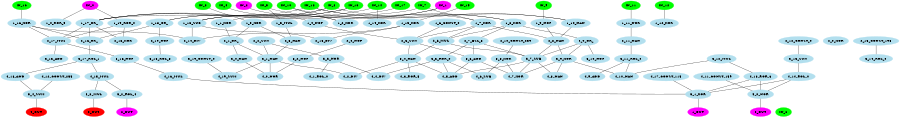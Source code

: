 digraph EACircuit {
rankdir=BT;
edge [dir=none];
size="6,6";
ordering=out;
node [color=magenta, style=filled];
"IN_0";
"IN_1";
"IN_2";
node [color=green, style=filled];
"IN_3";
"IN_4";
"IN_5";
"IN_6";
"IN_7";
"IN_8";
"IN_9";
"IN_10";
"IN_11";
"IN_12";
"IN_13";
"IN_14";
"IN_15";
"IN_16";
"IN_17";
"IN_18";
node [color=lightblue2, style=filled];
{ rank=same; "1_0_ROR_5"; "1_1_XOR"; "1_2_XOR"; "1_3_XOR"; "1_4_NOP"; "1_5_MUL"; "1_6_CONST_0"; "1_7_XOR"; "1_8_XOR"; "1_9_NOP"; "1_10_NAN"; "1_11_NOR"; "1_12_XOR"; "1_13_SUB"; "1_14_XOR"; "1_15_XOR"; "1_16_XOR"; "1_17_OR_"; "1_18_OR_"; "1_19_ROR_0"; }
"1_0_ROR_5" -> "IN_0";
"1_1_XOR" -> "IN_1";
"1_2_XOR" -> "IN_2";
"1_2_XOR" -> "IN_10";
"1_3_XOR" -> "IN_3";
"1_4_NOP" -> "IN_4";
"1_5_MUL" -> "IN_5";
"1_7_XOR" -> "IN_18";
"1_7_XOR" -> "IN_7";
"1_8_XOR" -> "IN_5";
"1_8_XOR" -> "IN_8";
"1_9_NOP" -> "IN_9";
"1_10_NAN" -> "IN_10";
"1_10_NAN" -> "IN_18";
"1_11_NOR" -> "IN_11";
"1_12_XOR" -> "IN_12";
"1_13_SUB" -> "IN_8";
"1_13_SUB" -> "IN_13";
"1_13_SUB" -> "IN_1";
"1_14_XOR" -> "IN_14";
"1_15_XOR" -> "IN_15";
"1_16_XOR" -> "IN_16";
"1_17_OR_" -> "IN_13";
"1_17_OR_" -> "IN_14";
"1_17_OR_" -> "IN_17";
"1_17_OR_" -> "IN_7";
"1_18_OR_" -> "IN_18";
"1_18_OR_" -> "IN_8";
"1_19_ROR_0" -> "IN_0";
node [color=lightblue2, style=filled];
{ rank=same; "2_0_XOR"; "2_1_OR_"; "2_2_SUM"; "2_3_NAN"; "2_4_NOP"; "2_5_SUM"; "2_6_MUL"; "2_7_BSL_5"; "2_8_NAN"; "2_9_OR_"; "2_10_CONST_239"; "2_11_NAN"; "2_12_CONST_0"; "2_13_DIV"; "2_14_DIV"; "2_15_CONST_193"; "2_16_OR_"; "2_17_MUL"; "2_18_XOR"; "2_19_NOP"; }
"2_1_OR_" -> "1_1_XOR";
"2_1_OR_" -> "1_3_XOR";
"2_3_NAN" -> "1_3_XOR";
"2_3_NAN" -> "1_5_MUL";
"2_5_SUM" -> "1_4_NOP";
"2_5_SUM" -> "1_6_CONST_0";
"2_5_SUM" -> "1_7_XOR";
"2_6_MUL" -> "1_7_XOR";
"2_6_MUL" -> "1_8_XOR";
"2_7_BSL_5" -> "1_8_XOR";
"2_8_NAN" -> "1_7_XOR";
"2_8_NAN" -> "1_9_NOP";
"2_8_NAN" -> "1_10_NAN";
"2_9_OR_" -> "1_8_XOR";
"2_11_NAN" -> "1_11_NOR";
"2_13_DIV" -> "1_13_SUB";
"2_13_DIV" -> "1_15_XOR";
"2_14_DIV" -> "1_13_SUB";
"2_14_DIV" -> "1_15_XOR";
"2_14_DIV" -> "1_16_XOR";
"2_16_OR_" -> "1_16_XOR";
"2_16_OR_" -> "1_17_OR_";
"2_16_OR_" -> "1_18_OR_";
"2_17_MUL" -> "1_16_XOR";
"2_17_MUL" -> "1_17_OR_";
"2_17_MUL" -> "1_19_ROR_0";
"2_18_XOR" -> "1_17_OR_";
"2_18_XOR" -> "1_19_ROR_0";
"2_19_NOP" -> "1_18_OR_";
node [color=lightblue2, style=filled];
{ rank=same; "3_0_NAN"; "3_1_NAN"; "3_2_NOP"; "3_3_NOR"; "3_4_NAN"; "3_5_ROR_0"; "3_6_ADD"; "3_7_SUB"; "3_8_XOR"; "3_9_XOR"; "3_10_NOP"; "3_11_ROL_0"; "3_12_MUL"; "3_13_SUM"; "3_14_ROL_0"; "3_15_ADD"; "3_16_NOP"; "3_17_ROL_1"; "3_18_ROL_3"; "3_19_CONST_0"; }
"3_0_NAN" -> "2_1_OR_";
"3_1_NAN" -> "2_1_OR_";
"3_1_NAN" -> "2_2_SUM";
"3_1_NAN" -> "2_3_NAN";
"3_2_NOP" -> "2_4_NOP";
"3_3_NOR" -> "2_2_SUM";
"3_4_NAN" -> "2_5_SUM";
"3_4_NAN" -> "2_6_MUL";
"3_5_ROR_0" -> "2_7_BSL_5";
"3_6_ADD" -> "2_5_SUM";
"3_6_ADD" -> "2_7_BSL_5";
"3_7_SUB" -> "2_6_MUL";
"3_7_SUB" -> "2_7_BSL_5";
"3_7_SUB" -> "2_8_NAN";
"3_7_SUB" -> "2_9_OR_";
"3_8_XOR" -> "2_10_CONST_239";
"3_9_XOR" -> "2_8_NAN";
"3_9_XOR" -> "2_9_OR_";
"3_10_NOP" -> "2_9_OR_";
"3_11_ROL_0" -> "2_11_NAN";
"3_13_SUM" -> "2_12_CONST_0";
"3_14_ROL_0" -> "2_15_CONST_193";
"3_15_ADD" -> "2_17_MUL";
"3_16_NOP" -> "2_17_MUL";
"3_17_ROL_1" -> "2_16_OR_";
"3_18_ROL_3" -> "2_19_NOP";
node [color=lightblue2, style=filled];
{ rank=same; "4_0_NOR"; "4_1_ROL_0"; "4_2_DIV"; "4_3_ROR_5"; "4_4_DIV"; "4_5_ADD"; "4_6_SUB"; "4_7_XOR"; "4_8_NAN"; "4_9_ADD"; "4_10_NAN"; "4_11_CONST_159"; "4_12_CONST_255"; "4_13_ROR_6"; "4_14_ROL_0"; "4_15_MUL"; "4_16_MUL"; "4_17_CONST_115"; "4_18_AND"; "4_19_SUM"; }
"4_0_NOR" -> "3_0_NAN";
"4_0_NOR" -> "3_1_NAN";
"4_0_NOR" -> "3_2_NOP";
"4_1_ROL_0" -> "3_3_NOR";
"4_2_DIV" -> "3_1_NAN";
"4_2_DIV" -> "3_4_NAN";
"4_3_ROR_5" -> "3_4_NAN";
"4_4_DIV" -> "3_3_NOR";
"4_4_DIV" -> "3_5_ROR_0";
"4_5_ADD" -> "3_4_NAN";
"4_5_ADD" -> "3_5_ROR_0";
"4_5_ADD" -> "3_6_ADD";
"4_5_ADD" -> "3_7_SUB";
"4_6_SUB" -> "3_5_ROR_0";
"4_6_SUB" -> "3_8_XOR";
"4_7_XOR" -> "3_6_ADD";
"4_7_XOR" -> "3_7_SUB";
"4_7_XOR" -> "3_8_XOR";
"4_7_XOR" -> "3_9_XOR";
"4_8_NAN" -> "3_7_SUB";
"4_8_NAN" -> "3_9_XOR";
"4_9_ADD" -> "3_11_ROL_0";
"4_10_NAN" -> "3_9_XOR";
"4_10_NAN" -> "3_11_ROL_0";
"4_10_NAN" -> "3_12_MUL";
"4_13_ROR_6" -> "3_12_MUL";
"4_14_ROL_0" -> "3_13_SUM";
"4_15_MUL" -> "3_17_ROL_1";
"4_16_MUL" -> "3_16_NOP";
"4_18_AND" -> "3_17_ROL_1";
"4_19_SUM" -> "3_19_CONST_0";
"4_19_SUM" -> "3_1_NAN";
node [color=lightblue2, style=filled];
{ rank=same; "5_0_NOR"; "5_1_XOR"; "5_2_ROL_4"; "5_3_MUL"; "5_4_SUM"; }
"5_0_NOR" -> "4_11_CONST_159";
"5_0_NOR" -> "4_13_ROR_6";
"5_0_NOR" -> "4_14_ROL_0";
"5_1_XOR" -> "4_13_ROR_6";
"5_1_XOR" -> "4_14_ROL_0";
"5_1_XOR" -> "4_16_MUL";
"5_1_XOR" -> "4_17_CONST_115";
"5_2_ROL_4" -> "4_15_MUL";
"5_3_MUL" -> "4_15_MUL";
"5_4_SUM" -> "4_18_AND";
"5_4_SUM" -> "4_12_CONST_255";
node [color=magenta];
"0_OUT" -> "5_0_NOR";
"1_OUT" -> "5_1_XOR";
"2_OUT" -> "5_2_ROL_4";
node [color=red];
"3_OUT" -> "5_3_MUL";
"4_OUT" -> "5_4_SUM";
}